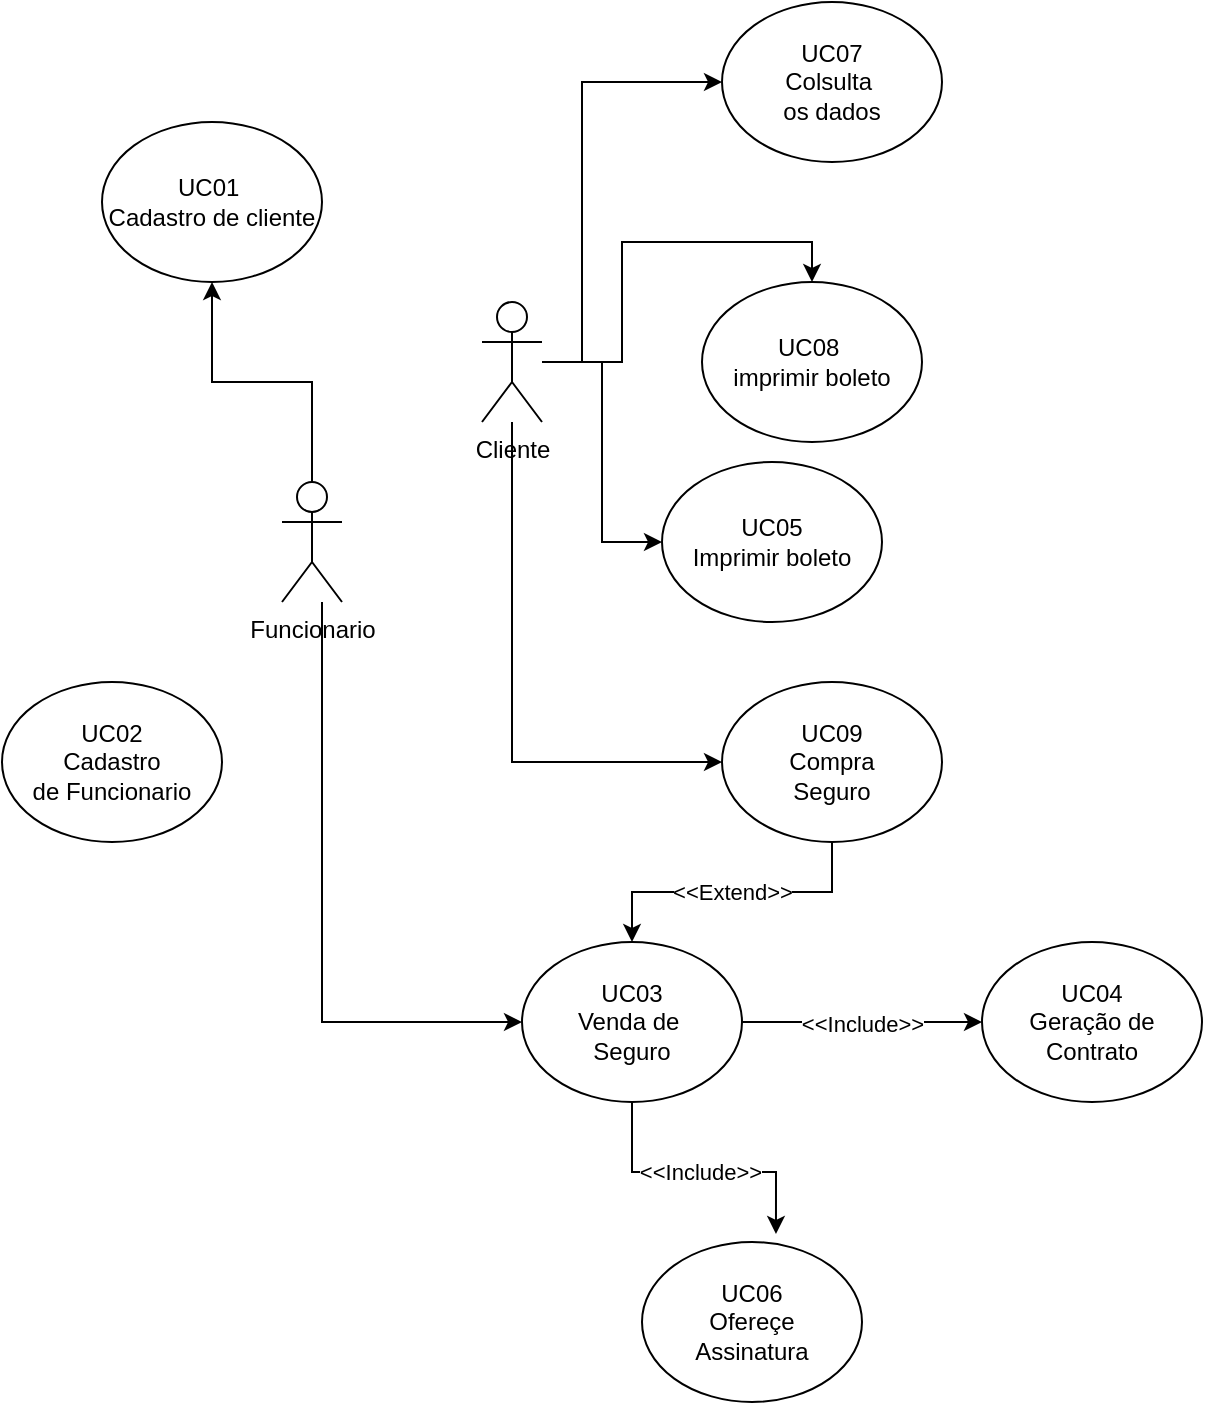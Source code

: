 <mxfile version="21.1.0" type="github">
  <diagram name="Página-1" id="6Il4zlVb3WrhtZT2jowf">
    <mxGraphModel dx="880" dy="1653" grid="1" gridSize="10" guides="1" tooltips="1" connect="1" arrows="1" fold="1" page="1" pageScale="1" pageWidth="827" pageHeight="1169" math="0" shadow="0">
      <root>
        <mxCell id="0" />
        <mxCell id="1" parent="0" />
        <mxCell id="OWbzr1YiDZEQwKMD5FUT-21" style="edgeStyle=orthogonalEdgeStyle;rounded=0;orthogonalLoop=1;jettySize=auto;html=1;" edge="1" parent="1" source="OWbzr1YiDZEQwKMD5FUT-2" target="OWbzr1YiDZEQwKMD5FUT-10">
          <mxGeometry relative="1" as="geometry">
            <mxPoint x="415" y="501" as="targetPoint" />
            <Array as="points">
              <mxPoint x="420" y="490" />
            </Array>
          </mxGeometry>
        </mxCell>
        <mxCell id="OWbzr1YiDZEQwKMD5FUT-35" style="edgeStyle=orthogonalEdgeStyle;rounded=0;orthogonalLoop=1;jettySize=auto;html=1;entryX=0.5;entryY=1;entryDx=0;entryDy=0;" edge="1" parent="1" source="OWbzr1YiDZEQwKMD5FUT-2" target="OWbzr1YiDZEQwKMD5FUT-34">
          <mxGeometry relative="1" as="geometry" />
        </mxCell>
        <mxCell id="OWbzr1YiDZEQwKMD5FUT-2" value="Funcionario" style="shape=umlActor;verticalLabelPosition=bottom;verticalAlign=top;html=1;outlineConnect=0;" vertex="1" parent="1">
          <mxGeometry x="400" y="220" width="30" height="60" as="geometry" />
        </mxCell>
        <mxCell id="OWbzr1YiDZEQwKMD5FUT-4" value="UC08&amp;nbsp;&lt;br&gt;imprimir boleto" style="ellipse;whiteSpace=wrap;html=1;align=center;" vertex="1" parent="1">
          <mxGeometry x="610" y="120" width="110" height="80" as="geometry" />
        </mxCell>
        <mxCell id="OWbzr1YiDZEQwKMD5FUT-9" value="UC02&lt;br&gt;Cadastro&lt;br&gt;de Funcionario" style="ellipse;whiteSpace=wrap;html=1;align=center;" vertex="1" parent="1">
          <mxGeometry x="260" y="320" width="110" height="80" as="geometry" />
        </mxCell>
        <mxCell id="OWbzr1YiDZEQwKMD5FUT-22" value="&amp;lt;&amp;lt;Include&amp;gt;&amp;gt;" style="edgeStyle=orthogonalEdgeStyle;rounded=0;orthogonalLoop=1;jettySize=auto;html=1;" edge="1" parent="1" source="OWbzr1YiDZEQwKMD5FUT-10">
          <mxGeometry relative="1" as="geometry">
            <mxPoint x="750" y="490" as="targetPoint" />
          </mxGeometry>
        </mxCell>
        <mxCell id="OWbzr1YiDZEQwKMD5FUT-28" value="&amp;lt;&amp;lt;Include&amp;gt;&amp;gt;" style="edgeStyle=orthogonalEdgeStyle;rounded=0;orthogonalLoop=1;jettySize=auto;html=1;entryX=0.609;entryY=-0.05;entryDx=0;entryDy=0;entryPerimeter=0;" edge="1" parent="1" source="OWbzr1YiDZEQwKMD5FUT-10" target="OWbzr1YiDZEQwKMD5FUT-29">
          <mxGeometry relative="1" as="geometry">
            <mxPoint x="620" y="610" as="targetPoint" />
          </mxGeometry>
        </mxCell>
        <mxCell id="OWbzr1YiDZEQwKMD5FUT-10" value="UC03&lt;br&gt;Venda de&amp;nbsp;&lt;br&gt;Seguro" style="ellipse;whiteSpace=wrap;html=1;align=center;" vertex="1" parent="1">
          <mxGeometry x="520" y="450" width="110" height="80" as="geometry" />
        </mxCell>
        <mxCell id="OWbzr1YiDZEQwKMD5FUT-23" value="UC04&lt;br&gt;Geração de&lt;br&gt;Contrato" style="ellipse;whiteSpace=wrap;html=1;align=center;" vertex="1" parent="1">
          <mxGeometry x="750" y="450" width="110" height="80" as="geometry" />
        </mxCell>
        <mxCell id="OWbzr1YiDZEQwKMD5FUT-25" style="edgeStyle=orthogonalEdgeStyle;rounded=0;orthogonalLoop=1;jettySize=auto;html=1;entryX=0.5;entryY=0;entryDx=0;entryDy=0;" edge="1" parent="1" source="OWbzr1YiDZEQwKMD5FUT-24" target="OWbzr1YiDZEQwKMD5FUT-4">
          <mxGeometry relative="1" as="geometry" />
        </mxCell>
        <mxCell id="OWbzr1YiDZEQwKMD5FUT-26" style="edgeStyle=orthogonalEdgeStyle;rounded=0;orthogonalLoop=1;jettySize=auto;html=1;entryX=0;entryY=0.5;entryDx=0;entryDy=0;" edge="1" parent="1" source="OWbzr1YiDZEQwKMD5FUT-24" target="OWbzr1YiDZEQwKMD5FUT-27">
          <mxGeometry relative="1" as="geometry">
            <mxPoint x="570" y="250" as="targetPoint" />
          </mxGeometry>
        </mxCell>
        <mxCell id="OWbzr1YiDZEQwKMD5FUT-32" style="edgeStyle=orthogonalEdgeStyle;rounded=0;orthogonalLoop=1;jettySize=auto;html=1;" edge="1" parent="1" source="OWbzr1YiDZEQwKMD5FUT-24" target="OWbzr1YiDZEQwKMD5FUT-33">
          <mxGeometry relative="1" as="geometry">
            <mxPoint x="520" y="40" as="targetPoint" />
            <Array as="points">
              <mxPoint x="550" y="160" />
              <mxPoint x="550" y="20" />
            </Array>
          </mxGeometry>
        </mxCell>
        <mxCell id="OWbzr1YiDZEQwKMD5FUT-38" style="edgeStyle=orthogonalEdgeStyle;rounded=0;orthogonalLoop=1;jettySize=auto;html=1;" edge="1" parent="1" source="OWbzr1YiDZEQwKMD5FUT-24" target="OWbzr1YiDZEQwKMD5FUT-37">
          <mxGeometry relative="1" as="geometry">
            <Array as="points">
              <mxPoint x="515" y="360" />
              <mxPoint x="655" y="360" />
            </Array>
          </mxGeometry>
        </mxCell>
        <mxCell id="OWbzr1YiDZEQwKMD5FUT-24" value="Cliente" style="shape=umlActor;verticalLabelPosition=bottom;verticalAlign=top;html=1;outlineConnect=0;" vertex="1" parent="1">
          <mxGeometry x="500" y="130" width="30" height="60" as="geometry" />
        </mxCell>
        <mxCell id="OWbzr1YiDZEQwKMD5FUT-27" value="UC05&lt;br&gt;Imprimir boleto" style="ellipse;whiteSpace=wrap;html=1;align=center;" vertex="1" parent="1">
          <mxGeometry x="590" y="210" width="110" height="80" as="geometry" />
        </mxCell>
        <mxCell id="OWbzr1YiDZEQwKMD5FUT-29" value="UC06&lt;br&gt;Ofereçe&lt;br&gt;Assinatura" style="ellipse;whiteSpace=wrap;html=1;align=center;" vertex="1" parent="1">
          <mxGeometry x="580" y="600" width="110" height="80" as="geometry" />
        </mxCell>
        <mxCell id="OWbzr1YiDZEQwKMD5FUT-33" value="UC07&lt;br&gt;Colsulta&amp;nbsp;&lt;br&gt;os dados" style="ellipse;whiteSpace=wrap;html=1;align=center;" vertex="1" parent="1">
          <mxGeometry x="620" y="-20" width="110" height="80" as="geometry" />
        </mxCell>
        <mxCell id="OWbzr1YiDZEQwKMD5FUT-34" value="UC01&amp;nbsp;&lt;br&gt;Cadastro de cliente" style="ellipse;whiteSpace=wrap;html=1;align=center;" vertex="1" parent="1">
          <mxGeometry x="310" y="40" width="110" height="80" as="geometry" />
        </mxCell>
        <mxCell id="OWbzr1YiDZEQwKMD5FUT-39" value="&amp;lt;&amp;lt;Extend&amp;gt;&amp;gt;" style="edgeStyle=orthogonalEdgeStyle;rounded=0;orthogonalLoop=1;jettySize=auto;html=1;entryX=0.5;entryY=0;entryDx=0;entryDy=0;" edge="1" parent="1" source="OWbzr1YiDZEQwKMD5FUT-37" target="OWbzr1YiDZEQwKMD5FUT-10">
          <mxGeometry relative="1" as="geometry" />
        </mxCell>
        <mxCell id="OWbzr1YiDZEQwKMD5FUT-37" value="UC09&lt;br&gt;Compra&lt;br&gt;Seguro" style="ellipse;whiteSpace=wrap;html=1;align=center;" vertex="1" parent="1">
          <mxGeometry x="620" y="320" width="110" height="80" as="geometry" />
        </mxCell>
      </root>
    </mxGraphModel>
  </diagram>
</mxfile>
